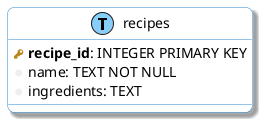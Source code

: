 @startuml

left to right direction
skinparam roundcorner 15
skinparam shadowing true
skinparam handwritten false
skinparam class {
    BackgroundColor white
    ArrowColor #2688d4
    BorderColor #2688d4
}

!define table(x) entity x << (T, LightSkyBlue) >>
!define primary_key(x) <b><color:#b8861b><&key></color> x</b>
!define foreign_key(x) <color:#aaaaaa><&key></color> <u>x</u>
!define column(x) <color:#efefef><&media-record></color> x
!define column_fk(x) <color:#efefef><&media-record></color> <u>x</u>

table( recipes ) {
  primary_key( recipe_id ): INTEGER PRIMARY KEY
  column( name ): TEXT NOT NULL
  column( ingredients ): TEXT
}


@enduml